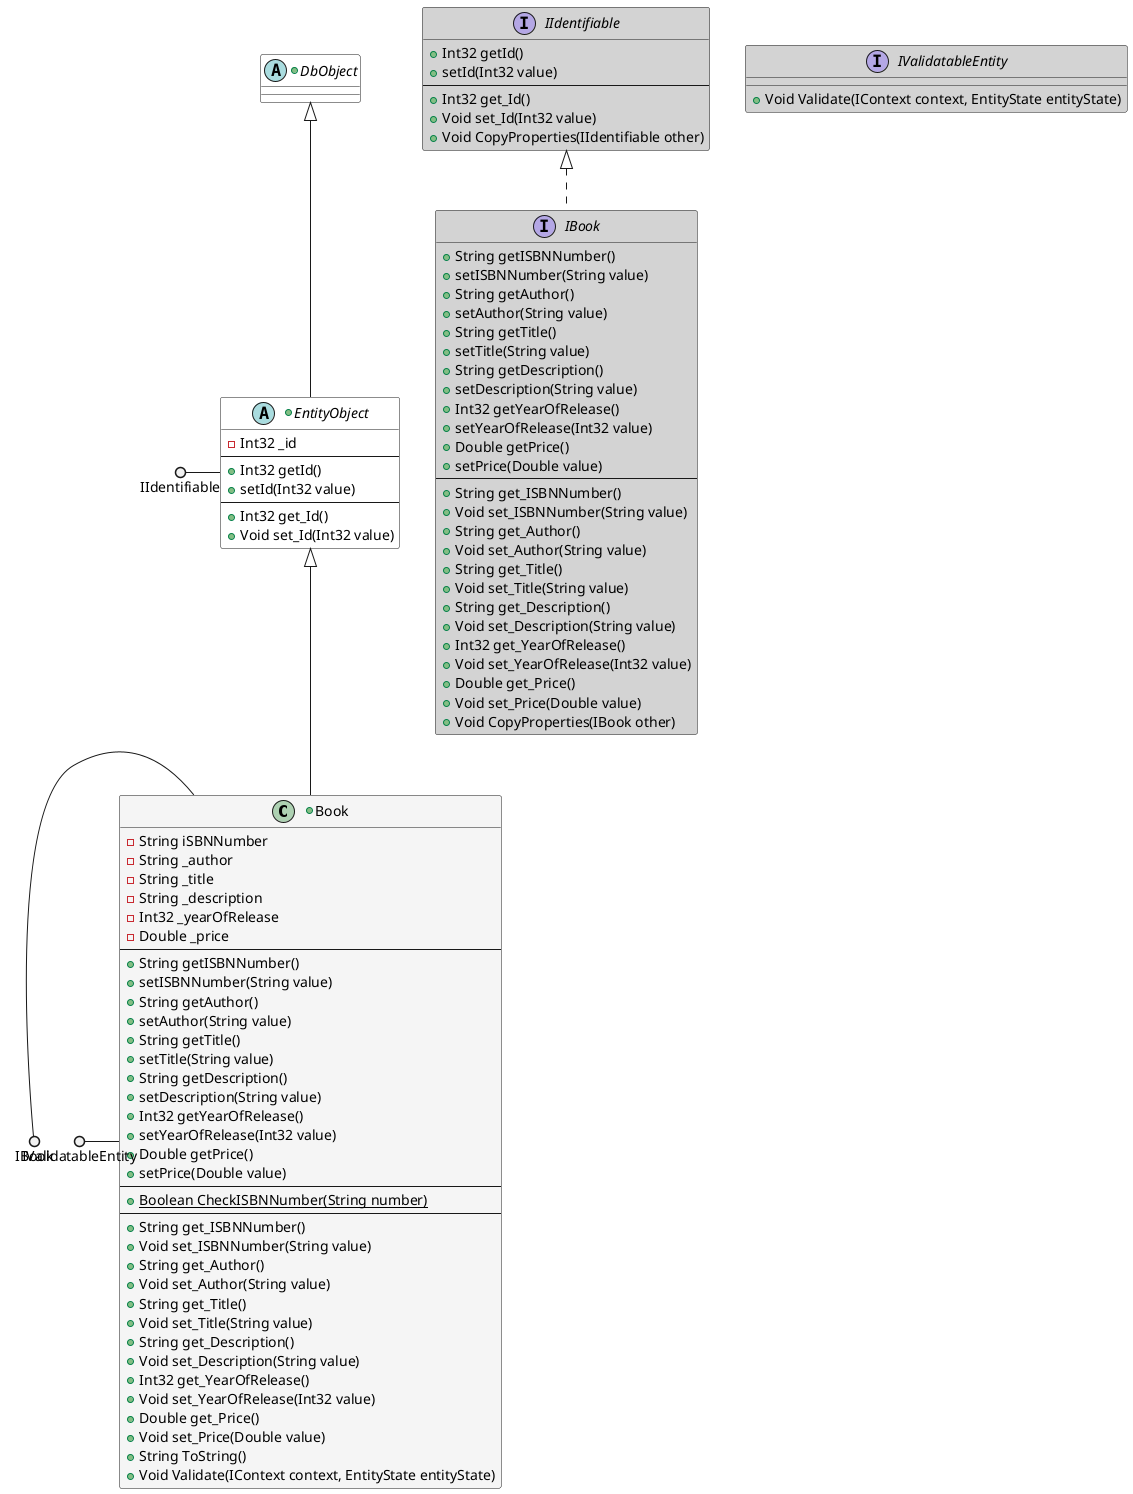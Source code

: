 ﻿//@GeneratedCode
@startuml SEBookStore.Logic.Entities.Book
+class Book #whitesmoke {
    - String iSBNNumber
    - String _author
    - String _title
    - String _description
    - Int32 _yearOfRelease
    - Double _price
    ---
     + String getISBNNumber()
     + setISBNNumber(String value)
     + String getAuthor()
     + setAuthor(String value)
     + String getTitle()
     + setTitle(String value)
     + String getDescription()
     + setDescription(String value)
     + Int32 getYearOfRelease()
     + setYearOfRelease(Int32 value)
     + Double getPrice()
     + setPrice(Double value)
    ---
    + {static}Boolean CheckISBNNumber(String number)
    ---
    + String get_ISBNNumber()
    + Void set_ISBNNumber(String value)
    + String get_Author()
    + Void set_Author(String value)
    + String get_Title()
    + Void set_Title(String value)
    + String get_Description()
    + Void set_Description(String value)
    + Int32 get_YearOfRelease()
    + Void set_YearOfRelease(Int32 value)
    + Double get_Price()
    + Void set_Price(Double value)
    + String ToString()
    + Void Validate(IContext context, EntityState entityState)
}
+abstract class EntityObject #white {
    - Int32 _id
    ---
     + Int32 getId()
     + setId(Int32 value)
    ---
    + Int32 get_Id()
    + Void set_Id(Int32 value)
}
+abstract class DbObject #white {
}
interface IBook #lightgrey {
     + String getISBNNumber()
     + setISBNNumber(String value)
     + String getAuthor()
     + setAuthor(String value)
     + String getTitle()
     + setTitle(String value)
     + String getDescription()
     + setDescription(String value)
     + Int32 getYearOfRelease()
     + setYearOfRelease(Int32 value)
     + Double getPrice()
     + setPrice(Double value)
    ---
    + String get_ISBNNumber()
    + Void set_ISBNNumber(String value)
    + String get_Author()
    + Void set_Author(String value)
    + String get_Title()
    + Void set_Title(String value)
    + String get_Description()
    + Void set_Description(String value)
    + Int32 get_YearOfRelease()
    + Void set_YearOfRelease(Int32 value)
    + Double get_Price()
    + Void set_Price(Double value)
    + Void CopyProperties(IBook other)
}
interface IValidatableEntity #lightgrey {
    + Void Validate(IContext context, EntityState entityState)
}
interface IIdentifiable #lightgrey {
     + Int32 getId()
     + setId(Int32 value)
    ---
    + Int32 get_Id()
    + Void set_Id(Int32 value)
    + Void CopyProperties(IIdentifiable other)
}
EntityObject <|-- Book
DbObject <|-- EntityObject
IIdentifiable <|.. IBook
IBook ()- Book
IValidatableEntity ()- Book
IIdentifiable ()- EntityObject
@enduml
